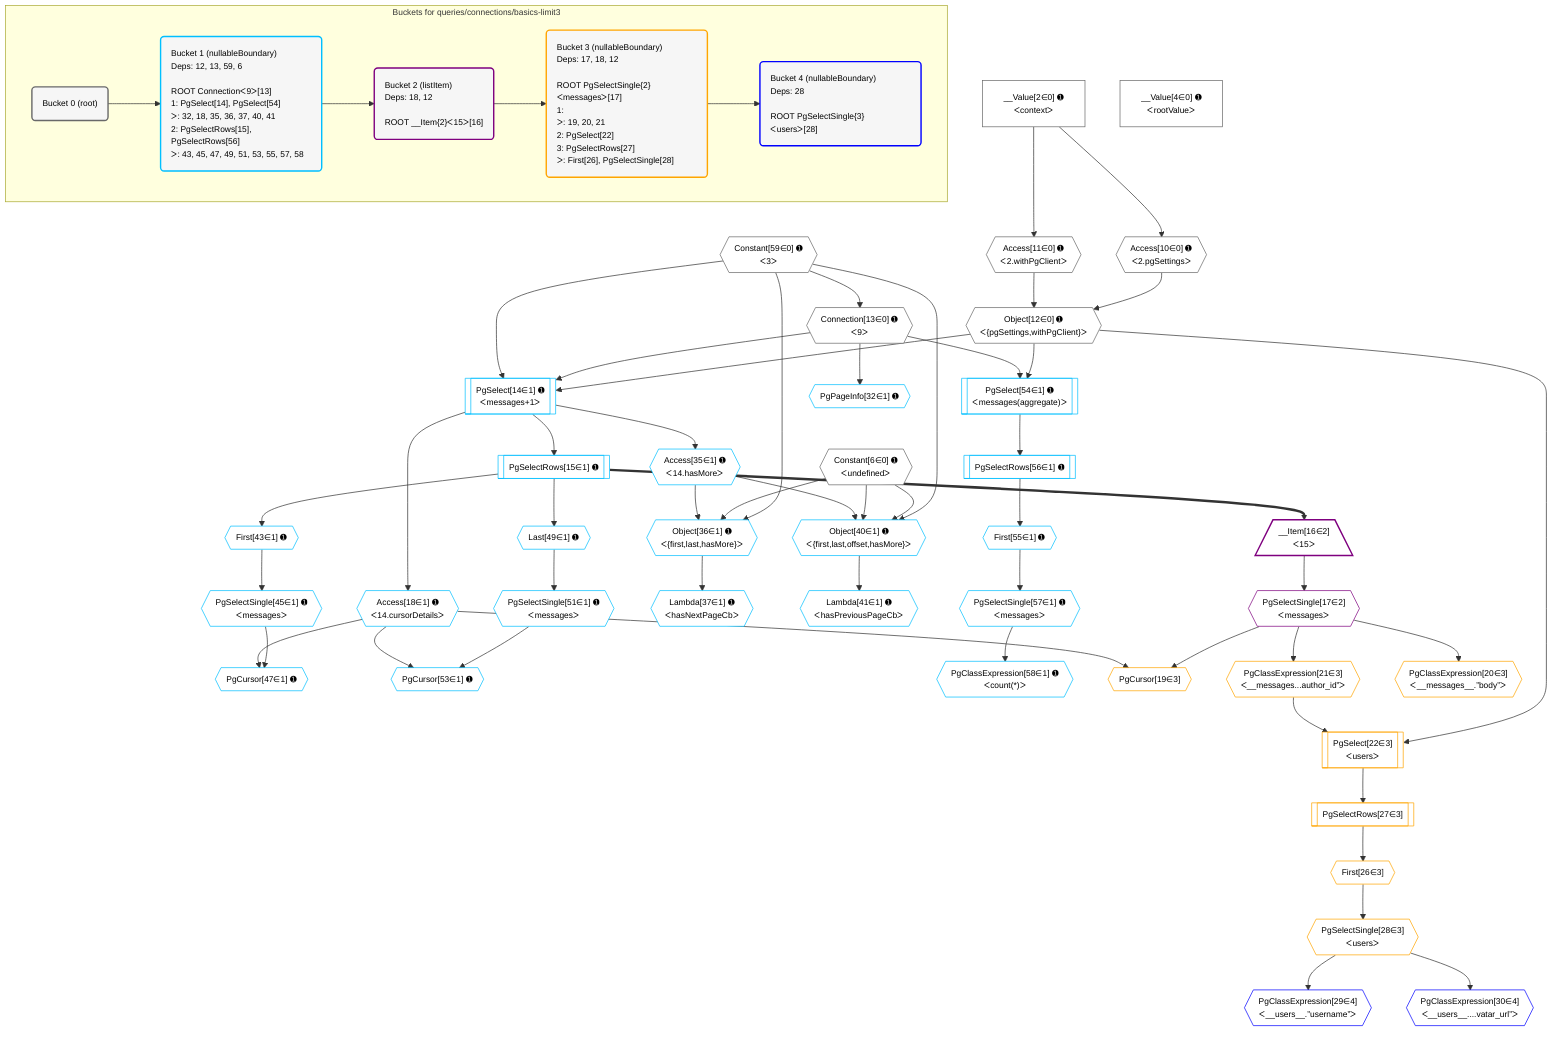 %%{init: {'themeVariables': { 'fontSize': '12px'}}}%%
graph TD
    classDef path fill:#eee,stroke:#000,color:#000
    classDef plan fill:#fff,stroke-width:1px,color:#000
    classDef itemplan fill:#fff,stroke-width:2px,color:#000
    classDef unbatchedplan fill:#dff,stroke-width:1px,color:#000
    classDef sideeffectplan fill:#fcc,stroke-width:2px,color:#000
    classDef bucket fill:#f6f6f6,color:#000,stroke-width:2px,text-align:left


    %% plan dependencies
    Object12{{"Object[12∈0] ➊<br />ᐸ{pgSettings,withPgClient}ᐳ"}}:::plan
    Access10{{"Access[10∈0] ➊<br />ᐸ2.pgSettingsᐳ"}}:::plan
    Access11{{"Access[11∈0] ➊<br />ᐸ2.withPgClientᐳ"}}:::plan
    Access10 & Access11 --> Object12
    __Value2["__Value[2∈0] ➊<br />ᐸcontextᐳ"]:::plan
    __Value2 --> Access10
    __Value2 --> Access11
    Connection13{{"Connection[13∈0] ➊<br />ᐸ9ᐳ"}}:::plan
    Constant59{{"Constant[59∈0] ➊<br />ᐸ3ᐳ"}}:::plan
    Constant59 --> Connection13
    __Value4["__Value[4∈0] ➊<br />ᐸrootValueᐳ"]:::plan
    Constant6{{"Constant[6∈0] ➊<br />ᐸundefinedᐳ"}}:::plan
    Object40{{"Object[40∈1] ➊<br />ᐸ{first,last,offset,hasMore}ᐳ"}}:::plan
    Access35{{"Access[35∈1] ➊<br />ᐸ14.hasMoreᐳ"}}:::plan
    Constant59 & Constant6 & Constant6 & Access35 --> Object40
    PgSelect14[["PgSelect[14∈1] ➊<br />ᐸmessages+1ᐳ"]]:::plan
    Object12 & Connection13 & Constant59 --> PgSelect14
    Object36{{"Object[36∈1] ➊<br />ᐸ{first,last,hasMore}ᐳ"}}:::plan
    Constant59 & Constant6 & Access35 --> Object36
    PgCursor47{{"PgCursor[47∈1] ➊"}}:::plan
    PgSelectSingle45{{"PgSelectSingle[45∈1] ➊<br />ᐸmessagesᐳ"}}:::plan
    Access18{{"Access[18∈1] ➊<br />ᐸ14.cursorDetailsᐳ"}}:::plan
    PgSelectSingle45 & Access18 --> PgCursor47
    PgCursor53{{"PgCursor[53∈1] ➊"}}:::plan
    PgSelectSingle51{{"PgSelectSingle[51∈1] ➊<br />ᐸmessagesᐳ"}}:::plan
    PgSelectSingle51 & Access18 --> PgCursor53
    PgSelect54[["PgSelect[54∈1] ➊<br />ᐸmessages(aggregate)ᐳ"]]:::plan
    Object12 & Connection13 --> PgSelect54
    PgSelectRows15[["PgSelectRows[15∈1] ➊"]]:::plan
    PgSelect14 --> PgSelectRows15
    PgSelect14 --> Access18
    PgPageInfo32{{"PgPageInfo[32∈1] ➊"}}:::plan
    Connection13 --> PgPageInfo32
    PgSelect14 --> Access35
    Lambda37{{"Lambda[37∈1] ➊<br />ᐸhasNextPageCbᐳ"}}:::plan
    Object36 --> Lambda37
    Lambda41{{"Lambda[41∈1] ➊<br />ᐸhasPreviousPageCbᐳ"}}:::plan
    Object40 --> Lambda41
    First43{{"First[43∈1] ➊"}}:::plan
    PgSelectRows15 --> First43
    First43 --> PgSelectSingle45
    Last49{{"Last[49∈1] ➊"}}:::plan
    PgSelectRows15 --> Last49
    Last49 --> PgSelectSingle51
    First55{{"First[55∈1] ➊"}}:::plan
    PgSelectRows56[["PgSelectRows[56∈1] ➊"]]:::plan
    PgSelectRows56 --> First55
    PgSelect54 --> PgSelectRows56
    PgSelectSingle57{{"PgSelectSingle[57∈1] ➊<br />ᐸmessagesᐳ"}}:::plan
    First55 --> PgSelectSingle57
    PgClassExpression58{{"PgClassExpression[58∈1] ➊<br />ᐸcount(*)ᐳ"}}:::plan
    PgSelectSingle57 --> PgClassExpression58
    __Item16[/"__Item[16∈2]<br />ᐸ15ᐳ"\]:::itemplan
    PgSelectRows15 ==> __Item16
    PgSelectSingle17{{"PgSelectSingle[17∈2]<br />ᐸmessagesᐳ"}}:::plan
    __Item16 --> PgSelectSingle17
    PgCursor19{{"PgCursor[19∈3]"}}:::plan
    PgSelectSingle17 & Access18 --> PgCursor19
    PgSelect22[["PgSelect[22∈3]<br />ᐸusersᐳ"]]:::plan
    PgClassExpression21{{"PgClassExpression[21∈3]<br />ᐸ__messages...author_id”ᐳ"}}:::plan
    Object12 & PgClassExpression21 --> PgSelect22
    PgClassExpression20{{"PgClassExpression[20∈3]<br />ᐸ__messages__.”body”ᐳ"}}:::plan
    PgSelectSingle17 --> PgClassExpression20
    PgSelectSingle17 --> PgClassExpression21
    First26{{"First[26∈3]"}}:::plan
    PgSelectRows27[["PgSelectRows[27∈3]"]]:::plan
    PgSelectRows27 --> First26
    PgSelect22 --> PgSelectRows27
    PgSelectSingle28{{"PgSelectSingle[28∈3]<br />ᐸusersᐳ"}}:::plan
    First26 --> PgSelectSingle28
    PgClassExpression29{{"PgClassExpression[29∈4]<br />ᐸ__users__.”username”ᐳ"}}:::plan
    PgSelectSingle28 --> PgClassExpression29
    PgClassExpression30{{"PgClassExpression[30∈4]<br />ᐸ__users__....vatar_url”ᐳ"}}:::plan
    PgSelectSingle28 --> PgClassExpression30

    %% define steps

    subgraph "Buckets for queries/connections/basics-limit3"
    Bucket0("Bucket 0 (root)"):::bucket
    classDef bucket0 stroke:#696969
    class Bucket0,__Value2,__Value4,Constant6,Access10,Access11,Object12,Connection13,Constant59 bucket0
    Bucket1("Bucket 1 (nullableBoundary)<br />Deps: 12, 13, 59, 6<br /><br />ROOT Connectionᐸ9ᐳ[13]<br />1: PgSelect[14], PgSelect[54]<br />ᐳ: 32, 18, 35, 36, 37, 40, 41<br />2: PgSelectRows[15], PgSelectRows[56]<br />ᐳ: 43, 45, 47, 49, 51, 53, 55, 57, 58"):::bucket
    classDef bucket1 stroke:#00bfff
    class Bucket1,PgSelect14,PgSelectRows15,Access18,PgPageInfo32,Access35,Object36,Lambda37,Object40,Lambda41,First43,PgSelectSingle45,PgCursor47,Last49,PgSelectSingle51,PgCursor53,PgSelect54,First55,PgSelectRows56,PgSelectSingle57,PgClassExpression58 bucket1
    Bucket2("Bucket 2 (listItem)<br />Deps: 18, 12<br /><br />ROOT __Item{2}ᐸ15ᐳ[16]"):::bucket
    classDef bucket2 stroke:#7f007f
    class Bucket2,__Item16,PgSelectSingle17 bucket2
    Bucket3("Bucket 3 (nullableBoundary)<br />Deps: 17, 18, 12<br /><br />ROOT PgSelectSingle{2}ᐸmessagesᐳ[17]<br />1: <br />ᐳ: 19, 20, 21<br />2: PgSelect[22]<br />3: PgSelectRows[27]<br />ᐳ: First[26], PgSelectSingle[28]"):::bucket
    classDef bucket3 stroke:#ffa500
    class Bucket3,PgCursor19,PgClassExpression20,PgClassExpression21,PgSelect22,First26,PgSelectRows27,PgSelectSingle28 bucket3
    Bucket4("Bucket 4 (nullableBoundary)<br />Deps: 28<br /><br />ROOT PgSelectSingle{3}ᐸusersᐳ[28]"):::bucket
    classDef bucket4 stroke:#0000ff
    class Bucket4,PgClassExpression29,PgClassExpression30 bucket4
    Bucket0 --> Bucket1
    Bucket1 --> Bucket2
    Bucket2 --> Bucket3
    Bucket3 --> Bucket4
    end